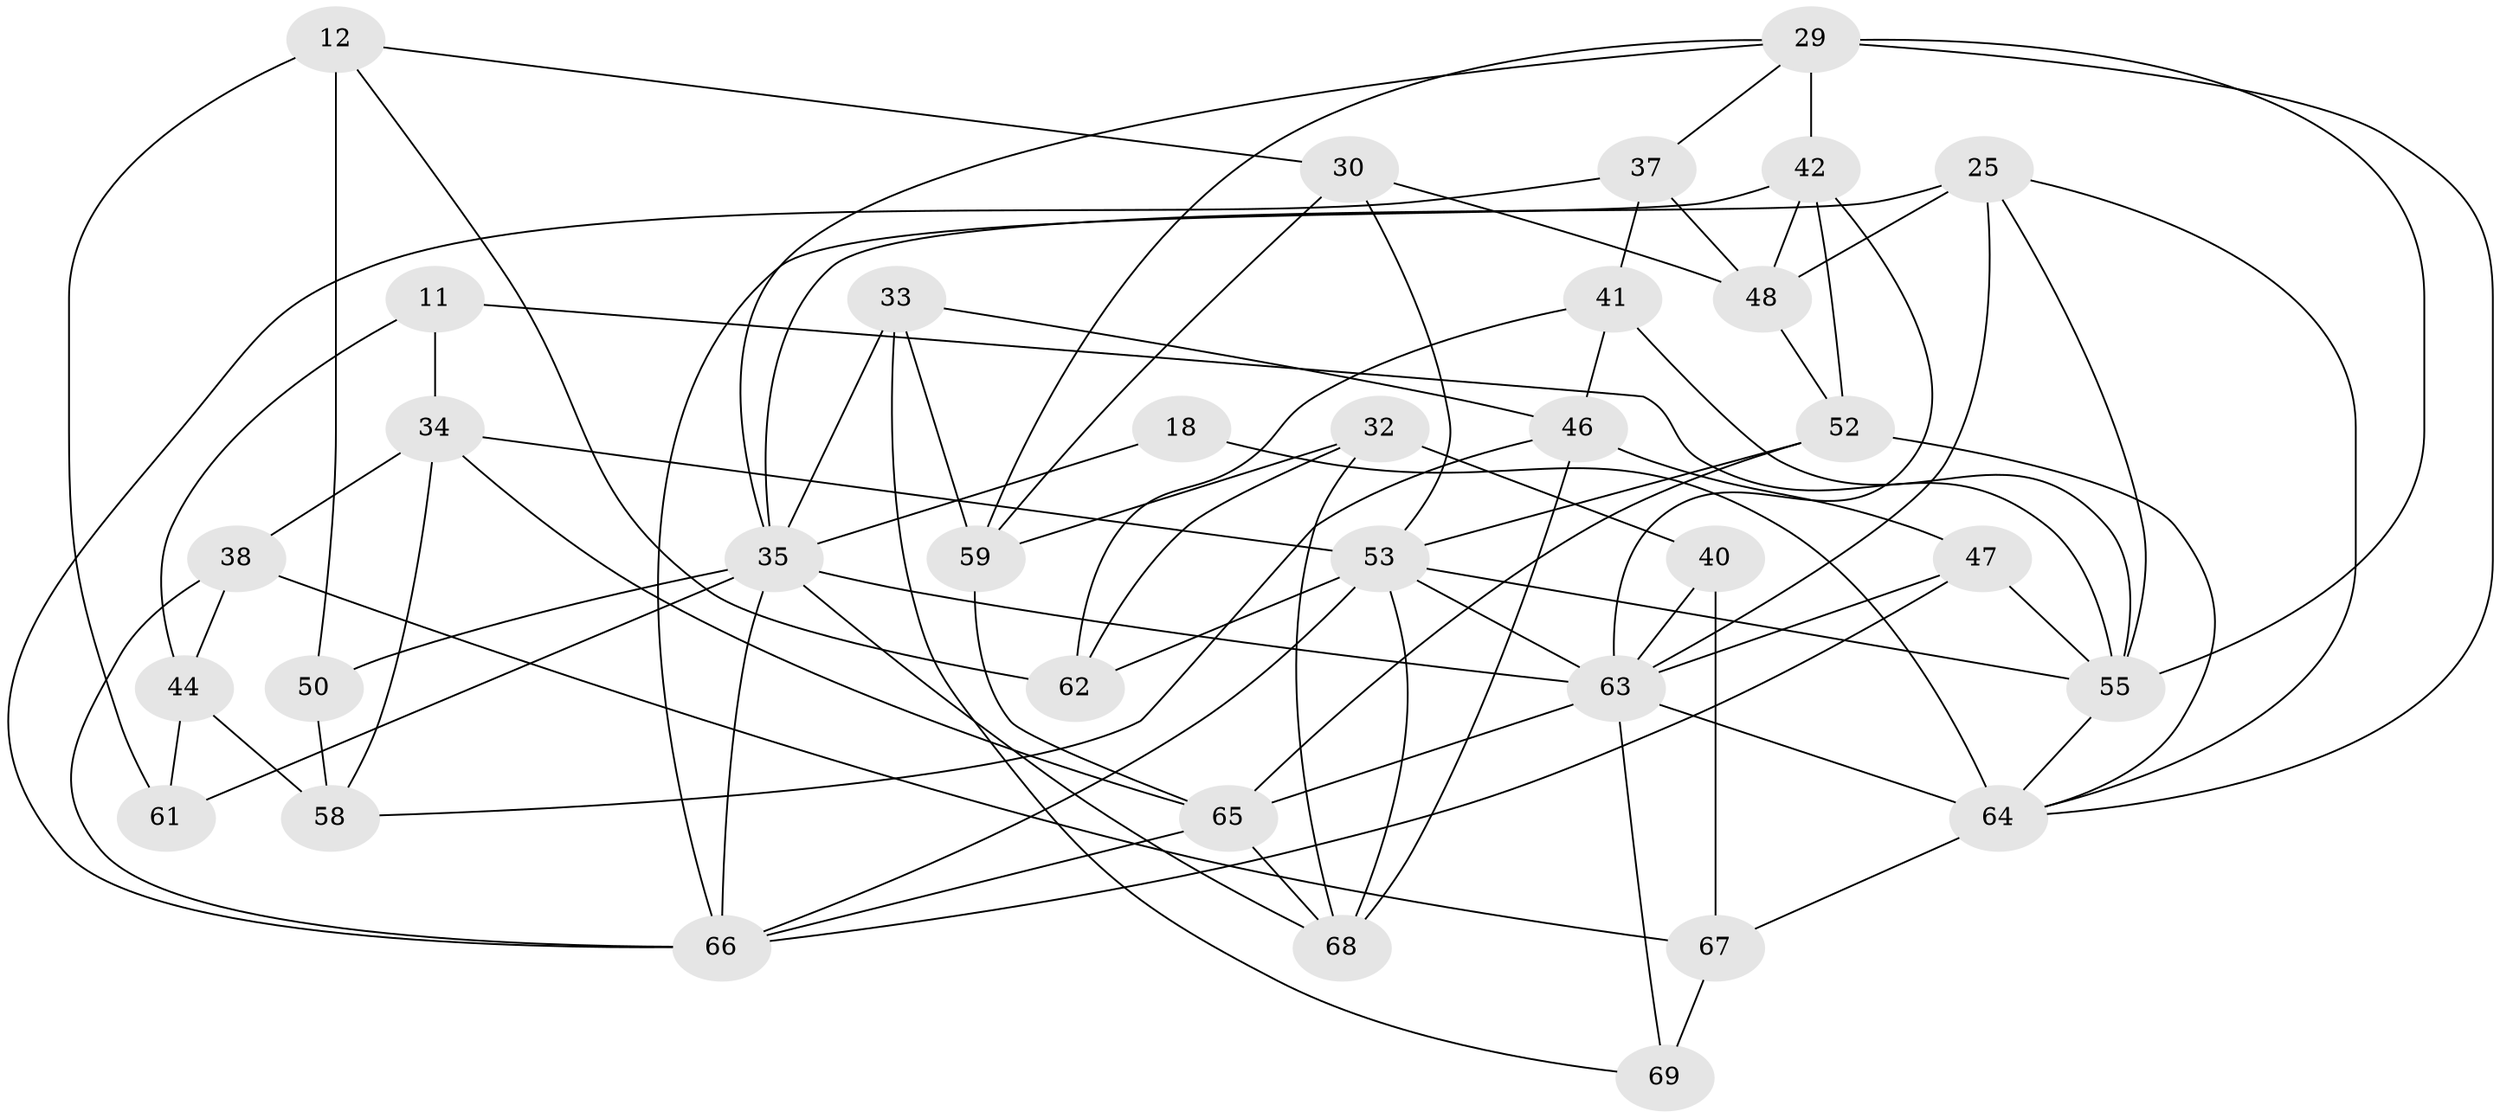 // original degree distribution, {4: 1.0}
// Generated by graph-tools (version 1.1) at 2025/58/03/09/25 04:58:33]
// undirected, 34 vertices, 82 edges
graph export_dot {
graph [start="1"]
  node [color=gray90,style=filled];
  11;
  12 [super="+7"];
  18;
  25 [super="+21"];
  29 [super="+2+6"];
  30;
  32 [super="+23"];
  33 [super="+20"];
  34 [super="+1"];
  35 [super="+8+16"];
  37;
  38;
  40;
  41;
  42 [super="+9"];
  44;
  46 [super="+24"];
  47;
  48 [super="+17"];
  50;
  52 [super="+49"];
  53 [super="+27"];
  55 [super="+26"];
  58;
  59 [super="+36"];
  61;
  62;
  63 [super="+54+43+60"];
  64 [super="+31+51"];
  65 [super="+28+45"];
  66 [super="+56+57"];
  67 [super="+19"];
  68 [super="+39"];
  69;
  11 -- 44;
  11 -- 34 [weight=2];
  11 -- 55;
  12 -- 62;
  12 -- 61 [weight=2];
  12 -- 50 [weight=2];
  12 -- 30;
  18 -- 35 [weight=2];
  18 -- 64 [weight=2];
  25 -- 35;
  25 -- 48 [weight=2];
  25 -- 64;
  25 -- 63;
  25 -- 55;
  29 -- 42 [weight=2];
  29 -- 37;
  29 -- 55 [weight=2];
  29 -- 35;
  29 -- 59;
  29 -- 64;
  30 -- 48;
  30 -- 53;
  30 -- 59;
  32 -- 62;
  32 -- 68 [weight=2];
  32 -- 40;
  32 -- 59 [weight=2];
  33 -- 46 [weight=2];
  33 -- 59;
  33 -- 35 [weight=2];
  33 -- 69;
  34 -- 58;
  34 -- 38;
  34 -- 53;
  34 -- 65;
  35 -- 50;
  35 -- 66 [weight=2];
  35 -- 68;
  35 -- 61;
  35 -- 63 [weight=3];
  37 -- 41;
  37 -- 48;
  37 -- 66;
  38 -- 44;
  38 -- 67;
  38 -- 66;
  40 -- 67 [weight=2];
  40 -- 63;
  41 -- 55;
  41 -- 46;
  41 -- 62;
  42 -- 63;
  42 -- 66;
  42 -- 48;
  42 -- 52;
  44 -- 58;
  44 -- 61;
  46 -- 47;
  46 -- 58;
  46 -- 68;
  47 -- 63;
  47 -- 66;
  47 -- 55;
  48 -- 52;
  50 -- 58;
  52 -- 65 [weight=2];
  52 -- 53;
  52 -- 64;
  53 -- 62;
  53 -- 63 [weight=2];
  53 -- 66 [weight=2];
  53 -- 55;
  53 -- 68;
  55 -- 64;
  59 -- 65;
  63 -- 69;
  63 -- 65;
  63 -- 64;
  64 -- 67;
  65 -- 68;
  65 -- 66 [weight=2];
  67 -- 69 [weight=2];
}
